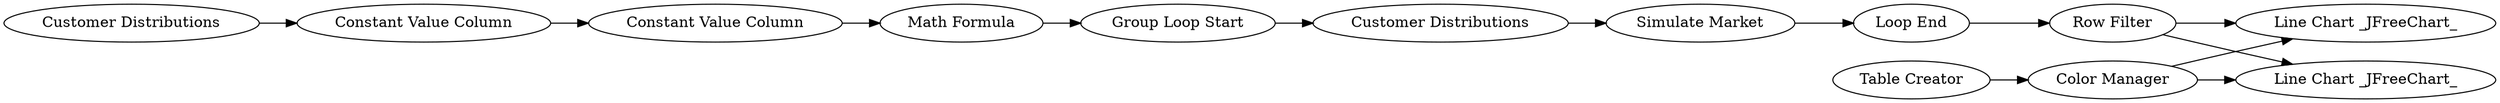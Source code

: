 digraph {
	"-7228067961721966465_7" [label="Constant Value Column"]
	"-7228067961721966465_10" [label="Row Filter"]
	"-7228067961721966465_17" [label="Line Chart _JFreeChart_"]
	"-7228067961721966465_4" [label="Group Loop Start"]
	"-7228067961721966465_8" [label="Loop End"]
	"-7228067961721966465_11" [label="Line Chart _JFreeChart_"]
	"-7228067961721966465_5" [label="Customer Distributions"]
	"-7228067961721966465_15" [label="Table Creator"]
	"-7228067961721966465_16" [label="Color Manager"]
	"-7228067961721966465_2" [label="Constant Value Column"]
	"-7228067961721966465_6" [label="Simulate Market"]
	"-7228067961721966465_3" [label="Math Formula"]
	"-7228067961721966465_1" [label="Customer Distributions"]
	"-7228067961721966465_2" -> "-7228067961721966465_7"
	"-7228067961721966465_1" -> "-7228067961721966465_2"
	"-7228067961721966465_7" -> "-7228067961721966465_3"
	"-7228067961721966465_3" -> "-7228067961721966465_4"
	"-7228067961721966465_4" -> "-7228067961721966465_5"
	"-7228067961721966465_16" -> "-7228067961721966465_11"
	"-7228067961721966465_15" -> "-7228067961721966465_16"
	"-7228067961721966465_6" -> "-7228067961721966465_8"
	"-7228067961721966465_5" -> "-7228067961721966465_6"
	"-7228067961721966465_10" -> "-7228067961721966465_17"
	"-7228067961721966465_16" -> "-7228067961721966465_17"
	"-7228067961721966465_10" -> "-7228067961721966465_11"
	"-7228067961721966465_8" -> "-7228067961721966465_10"
	rankdir=LR
}
